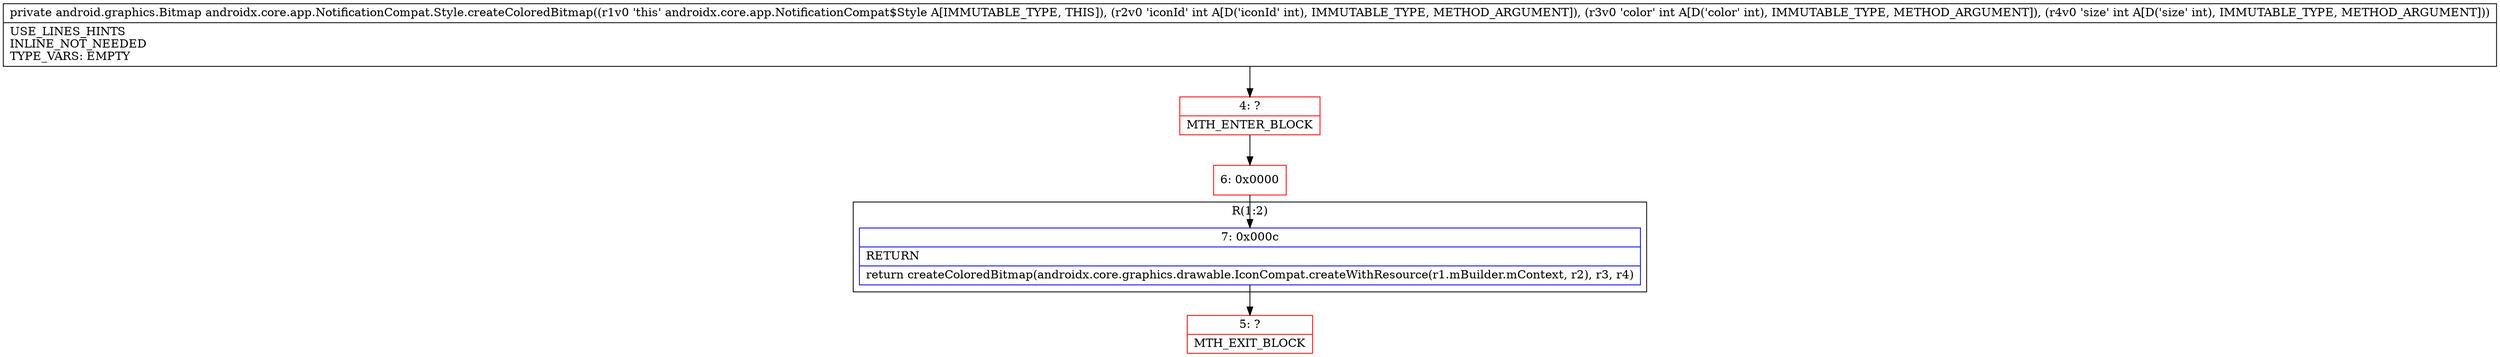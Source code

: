 digraph "CFG forandroidx.core.app.NotificationCompat.Style.createColoredBitmap(III)Landroid\/graphics\/Bitmap;" {
subgraph cluster_Region_1392613175 {
label = "R(1:2)";
node [shape=record,color=blue];
Node_7 [shape=record,label="{7\:\ 0x000c|RETURN\l|return createColoredBitmap(androidx.core.graphics.drawable.IconCompat.createWithResource(r1.mBuilder.mContext, r2), r3, r4)\l}"];
}
Node_4 [shape=record,color=red,label="{4\:\ ?|MTH_ENTER_BLOCK\l}"];
Node_6 [shape=record,color=red,label="{6\:\ 0x0000}"];
Node_5 [shape=record,color=red,label="{5\:\ ?|MTH_EXIT_BLOCK\l}"];
MethodNode[shape=record,label="{private android.graphics.Bitmap androidx.core.app.NotificationCompat.Style.createColoredBitmap((r1v0 'this' androidx.core.app.NotificationCompat$Style A[IMMUTABLE_TYPE, THIS]), (r2v0 'iconId' int A[D('iconId' int), IMMUTABLE_TYPE, METHOD_ARGUMENT]), (r3v0 'color' int A[D('color' int), IMMUTABLE_TYPE, METHOD_ARGUMENT]), (r4v0 'size' int A[D('size' int), IMMUTABLE_TYPE, METHOD_ARGUMENT]))  | USE_LINES_HINTS\lINLINE_NOT_NEEDED\lTYPE_VARS: EMPTY\l}"];
MethodNode -> Node_4;Node_7 -> Node_5;
Node_4 -> Node_6;
Node_6 -> Node_7;
}


